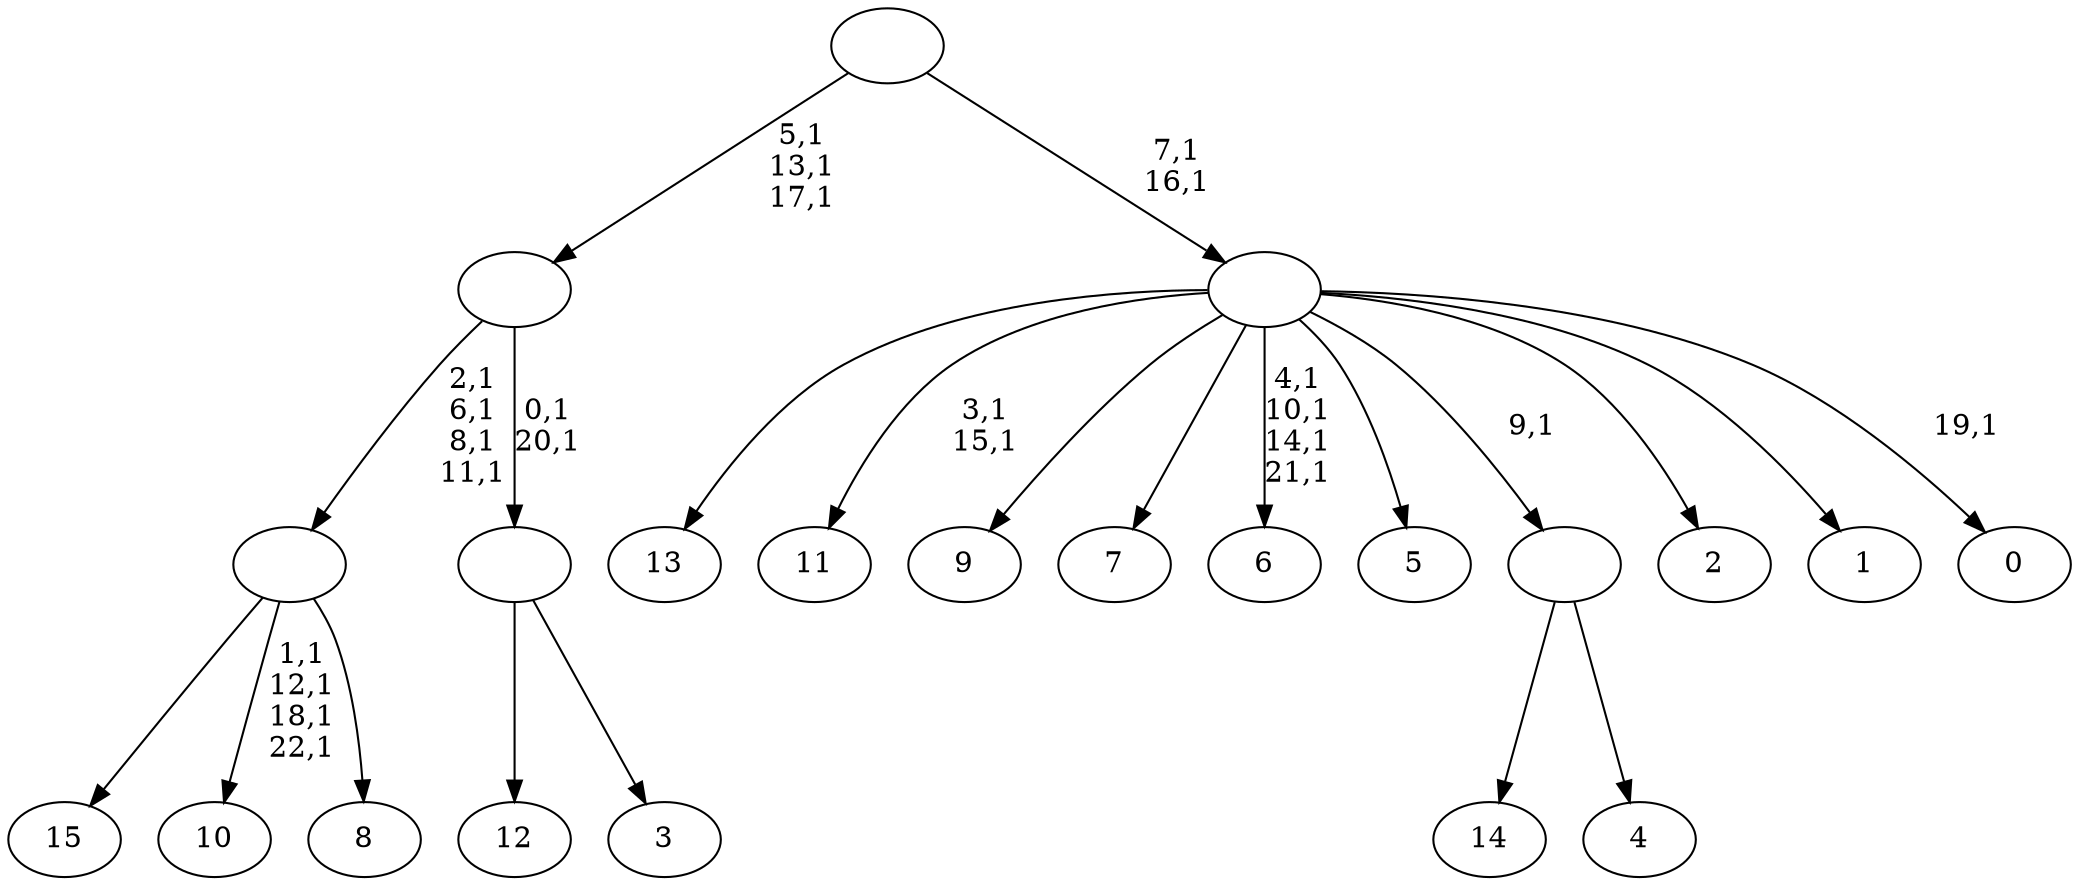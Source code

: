 digraph T {
	39 [label="15"]
	38 [label="14"]
	37 [label="13"]
	36 [label="12"]
	35 [label="11"]
	32 [label="10"]
	27 [label="9"]
	26 [label="8"]
	25 [label=""]
	21 [label="7"]
	20 [label="6"]
	15 [label="5"]
	14 [label="4"]
	13 [label=""]
	12 [label="3"]
	11 [label=""]
	9 [label=""]
	6 [label="2"]
	5 [label="1"]
	4 [label="0"]
	2 [label=""]
	0 [label=""]
	25 -> 32 [label="1,1\n12,1\n18,1\n22,1"]
	25 -> 39 [label=""]
	25 -> 26 [label=""]
	13 -> 38 [label=""]
	13 -> 14 [label=""]
	11 -> 36 [label=""]
	11 -> 12 [label=""]
	9 -> 11 [label="0,1\n20,1"]
	9 -> 25 [label="2,1\n6,1\n8,1\n11,1"]
	2 -> 4 [label="19,1"]
	2 -> 20 [label="4,1\n10,1\n14,1\n21,1"]
	2 -> 35 [label="3,1\n15,1"]
	2 -> 37 [label=""]
	2 -> 27 [label=""]
	2 -> 21 [label=""]
	2 -> 15 [label=""]
	2 -> 13 [label="9,1"]
	2 -> 6 [label=""]
	2 -> 5 [label=""]
	0 -> 2 [label="7,1\n16,1"]
	0 -> 9 [label="5,1\n13,1\n17,1"]
}
